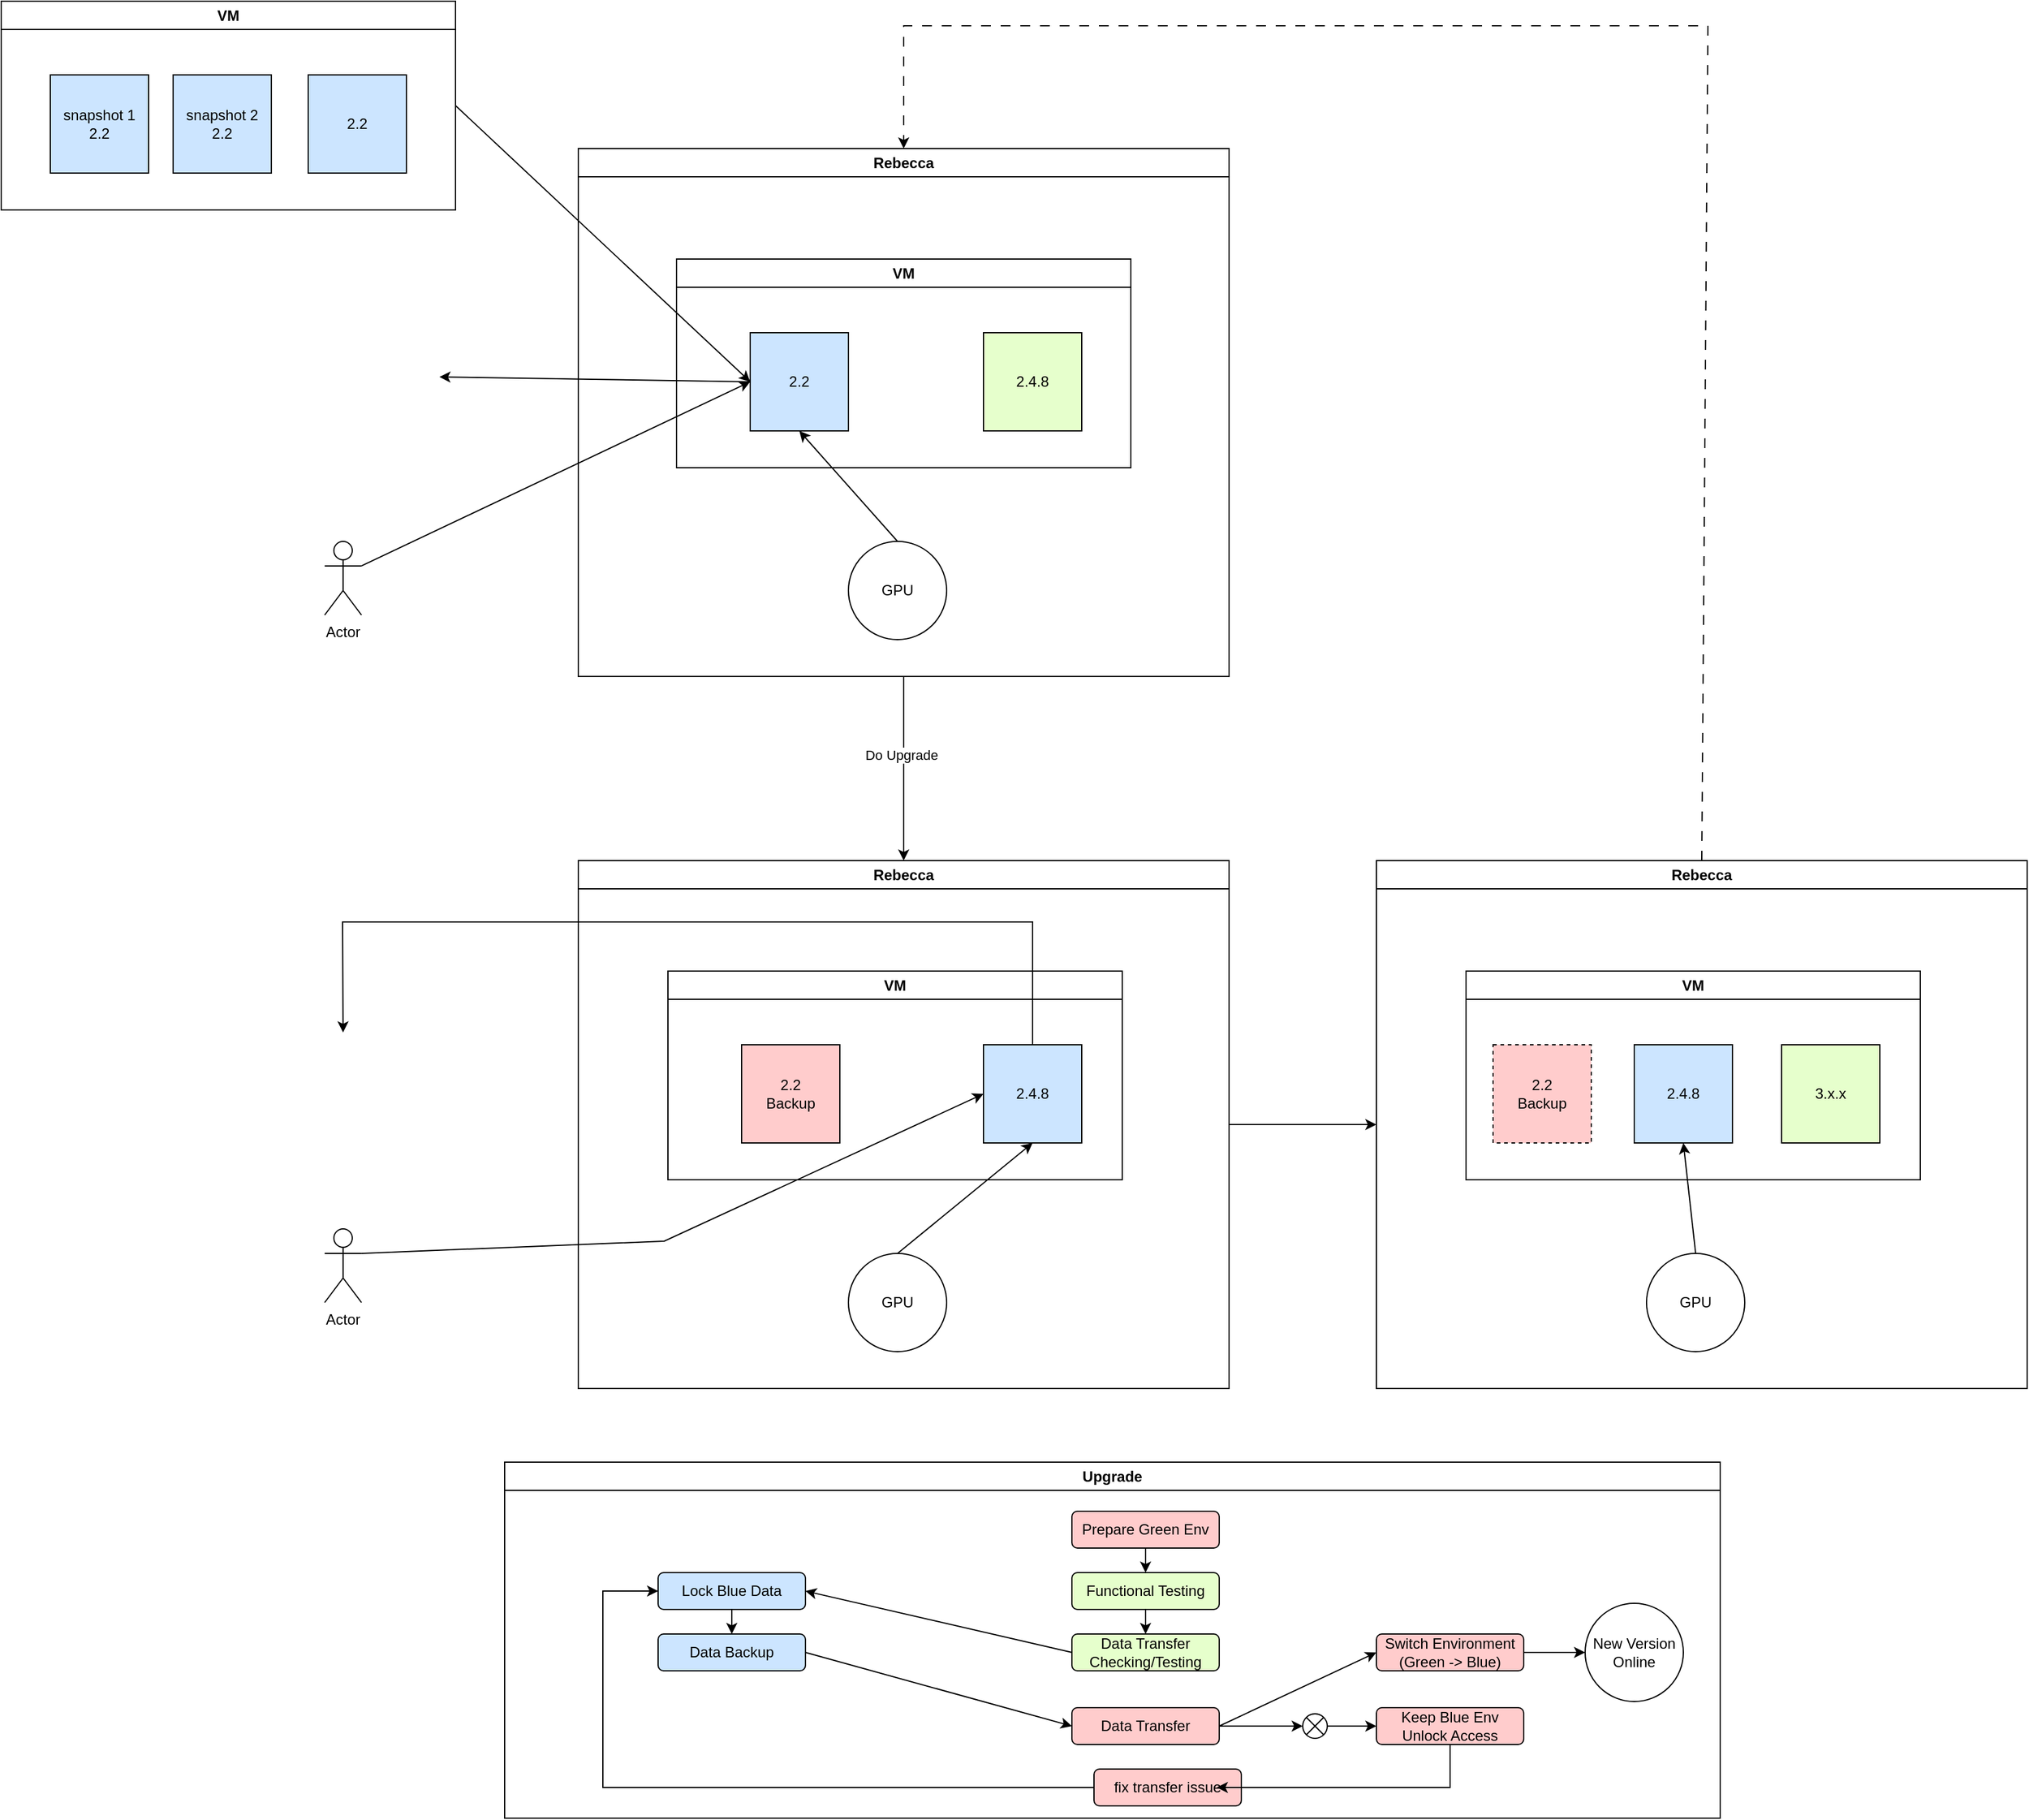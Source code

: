 <mxfile version="21.5.0" type="github">
  <diagram name="Page-1" id="Uf6m5s5soV7Gj-OxLGIB">
    <mxGraphModel dx="2071" dy="720" grid="1" gridSize="10" guides="1" tooltips="1" connect="1" arrows="1" fold="1" page="1" pageScale="1" pageWidth="850" pageHeight="1100" math="0" shadow="0">
      <root>
        <mxCell id="0" />
        <mxCell id="1" parent="0" />
        <mxCell id="lHTlmMKO7MYDzkG5uPYg-1" value="2.2" style="whiteSpace=wrap;html=1;aspect=fixed;fillColor=#CCE5FF;" parent="1" vertex="1">
          <mxGeometry x="380" y="330" width="80" height="80" as="geometry" />
        </mxCell>
        <mxCell id="lHTlmMKO7MYDzkG5uPYg-4" value="VM" style="swimlane;whiteSpace=wrap;html=1;" parent="1" vertex="1">
          <mxGeometry x="320" y="270" width="370" height="170" as="geometry" />
        </mxCell>
        <mxCell id="lHTlmMKO7MYDzkG5uPYg-5" value="Rebecca" style="swimlane;whiteSpace=wrap;html=1;" parent="1" vertex="1">
          <mxGeometry x="240" y="180" width="530" height="430" as="geometry" />
        </mxCell>
        <mxCell id="lHTlmMKO7MYDzkG5uPYg-6" value="GPU" style="ellipse;whiteSpace=wrap;html=1;aspect=fixed;" parent="lHTlmMKO7MYDzkG5uPYg-5" vertex="1">
          <mxGeometry x="220" y="320" width="80" height="80" as="geometry" />
        </mxCell>
        <mxCell id="lHTlmMKO7MYDzkG5uPYg-2" value="2.4.8" style="whiteSpace=wrap;html=1;aspect=fixed;fillColor=#E6FFCC;" parent="lHTlmMKO7MYDzkG5uPYg-5" vertex="1">
          <mxGeometry x="330" y="150" width="80" height="80" as="geometry" />
        </mxCell>
        <mxCell id="lHTlmMKO7MYDzkG5uPYg-7" value="" style="endArrow=classic;html=1;rounded=0;exitX=0.5;exitY=0;exitDx=0;exitDy=0;entryX=0.5;entryY=1;entryDx=0;entryDy=0;" parent="1" source="lHTlmMKO7MYDzkG5uPYg-6" target="lHTlmMKO7MYDzkG5uPYg-1" edge="1">
          <mxGeometry width="50" height="50" relative="1" as="geometry">
            <mxPoint x="400" y="400" as="sourcePoint" />
            <mxPoint x="450" y="350" as="targetPoint" />
          </mxGeometry>
        </mxCell>
        <mxCell id="lHTlmMKO7MYDzkG5uPYg-13" value="" style="shape=image;verticalLabelPosition=bottom;labelBackgroundColor=default;verticalAlign=top;aspect=fixed;imageAspect=0;image=https://www.clipartmax.com/png/middle/195-1955765_amazon-web-services-s3-aws-amazon-web-services.png;" parent="1" vertex="1">
          <mxGeometry x="-10" y="330" width="136.83" height="72" as="geometry" />
        </mxCell>
        <mxCell id="lHTlmMKO7MYDzkG5uPYg-14" value="" style="endArrow=classic;html=1;rounded=0;exitX=0;exitY=0.5;exitDx=0;exitDy=0;entryX=1;entryY=0.5;entryDx=0;entryDy=0;" parent="1" source="lHTlmMKO7MYDzkG5uPYg-1" target="lHTlmMKO7MYDzkG5uPYg-13" edge="1">
          <mxGeometry width="50" height="50" relative="1" as="geometry">
            <mxPoint x="510" y="280" as="sourcePoint" />
            <mxPoint x="560" y="230" as="targetPoint" />
          </mxGeometry>
        </mxCell>
        <mxCell id="lHTlmMKO7MYDzkG5uPYg-21" value="2.2&lt;br&gt;Backup" style="whiteSpace=wrap;html=1;aspect=fixed;fillColor=#FFCCCC;" parent="1" vertex="1">
          <mxGeometry x="373" y="910" width="80" height="80" as="geometry" />
        </mxCell>
        <mxCell id="lHTlmMKO7MYDzkG5uPYg-22" value="VM" style="swimlane;whiteSpace=wrap;html=1;" parent="1" vertex="1">
          <mxGeometry x="313" y="850" width="370" height="170" as="geometry" />
        </mxCell>
        <mxCell id="lHTlmMKO7MYDzkG5uPYg-23" value="Rebecca" style="swimlane;whiteSpace=wrap;html=1;" parent="1" vertex="1">
          <mxGeometry x="240" y="760" width="530" height="430" as="geometry" />
        </mxCell>
        <mxCell id="lHTlmMKO7MYDzkG5uPYg-24" value="GPU" style="ellipse;whiteSpace=wrap;html=1;aspect=fixed;" parent="lHTlmMKO7MYDzkG5uPYg-23" vertex="1">
          <mxGeometry x="220" y="320" width="80" height="80" as="geometry" />
        </mxCell>
        <mxCell id="lHTlmMKO7MYDzkG5uPYg-25" value="2.4.8" style="whiteSpace=wrap;html=1;aspect=fixed;fillColor=#CCE5FF;" parent="lHTlmMKO7MYDzkG5uPYg-23" vertex="1">
          <mxGeometry x="330" y="150" width="80" height="80" as="geometry" />
        </mxCell>
        <mxCell id="lHTlmMKO7MYDzkG5uPYg-26" value="" style="endArrow=classic;html=1;rounded=0;exitX=0.5;exitY=0;exitDx=0;exitDy=0;entryX=0.5;entryY=1;entryDx=0;entryDy=0;" parent="lHTlmMKO7MYDzkG5uPYg-23" source="lHTlmMKO7MYDzkG5uPYg-24" target="lHTlmMKO7MYDzkG5uPYg-25" edge="1">
          <mxGeometry width="50" height="50" relative="1" as="geometry">
            <mxPoint x="153" y="220" as="sourcePoint" />
            <mxPoint x="203" y="170" as="targetPoint" />
          </mxGeometry>
        </mxCell>
        <mxCell id="lHTlmMKO7MYDzkG5uPYg-28" value="" style="shape=image;verticalLabelPosition=bottom;labelBackgroundColor=default;verticalAlign=top;aspect=fixed;imageAspect=0;image=https://www.clipartmax.com/png/middle/195-1955765_amazon-web-services-s3-aws-amazon-web-services.png;" parent="1" vertex="1">
          <mxGeometry x="-20" y="900" width="136.83" height="72" as="geometry" />
        </mxCell>
        <mxCell id="lHTlmMKO7MYDzkG5uPYg-29" value="" style="endArrow=classic;html=1;rounded=0;exitX=0.5;exitY=1;exitDx=0;exitDy=0;entryX=0.5;entryY=0;entryDx=0;entryDy=0;" parent="1" source="lHTlmMKO7MYDzkG5uPYg-5" target="lHTlmMKO7MYDzkG5uPYg-23" edge="1">
          <mxGeometry width="50" height="50" relative="1" as="geometry">
            <mxPoint x="510" y="700" as="sourcePoint" />
            <mxPoint x="560" y="650" as="targetPoint" />
          </mxGeometry>
        </mxCell>
        <mxCell id="lHTlmMKO7MYDzkG5uPYg-30" value="Do Upgrade" style="edgeLabel;html=1;align=center;verticalAlign=middle;resizable=0;points=[];" parent="lHTlmMKO7MYDzkG5uPYg-29" vertex="1" connectable="0">
          <mxGeometry x="-0.151" y="-2" relative="1" as="geometry">
            <mxPoint as="offset" />
          </mxGeometry>
        </mxCell>
        <mxCell id="lHTlmMKO7MYDzkG5uPYg-32" value="" style="endArrow=classic;html=1;rounded=0;exitX=0.5;exitY=0;exitDx=0;exitDy=0;entryX=0.5;entryY=0;entryDx=0;entryDy=0;" parent="1" source="lHTlmMKO7MYDzkG5uPYg-25" target="lHTlmMKO7MYDzkG5uPYg-28" edge="1">
          <mxGeometry width="50" height="50" relative="1" as="geometry">
            <mxPoint x="130" y="950" as="sourcePoint" />
            <mxPoint x="117" y="930" as="targetPoint" />
            <Array as="points">
              <mxPoint x="610" y="810" />
              <mxPoint x="48" y="810" />
            </Array>
          </mxGeometry>
        </mxCell>
        <mxCell id="lHTlmMKO7MYDzkG5uPYg-43" value="VM" style="swimlane;whiteSpace=wrap;html=1;" parent="1" vertex="1">
          <mxGeometry x="963" y="850" width="370" height="170" as="geometry" />
        </mxCell>
        <mxCell id="lHTlmMKO7MYDzkG5uPYg-44" value="Rebecca" style="swimlane;whiteSpace=wrap;html=1;" parent="1" vertex="1">
          <mxGeometry x="890" y="760" width="530" height="430" as="geometry" />
        </mxCell>
        <mxCell id="lHTlmMKO7MYDzkG5uPYg-45" value="GPU" style="ellipse;whiteSpace=wrap;html=1;aspect=fixed;" parent="lHTlmMKO7MYDzkG5uPYg-44" vertex="1">
          <mxGeometry x="220" y="320" width="80" height="80" as="geometry" />
        </mxCell>
        <mxCell id="lHTlmMKO7MYDzkG5uPYg-46" value="2.4.8" style="whiteSpace=wrap;html=1;aspect=fixed;fillColor=#CCE5FF;" parent="lHTlmMKO7MYDzkG5uPYg-44" vertex="1">
          <mxGeometry x="210" y="150" width="80" height="80" as="geometry" />
        </mxCell>
        <mxCell id="lHTlmMKO7MYDzkG5uPYg-47" value="" style="endArrow=classic;html=1;rounded=0;exitX=0.5;exitY=0;exitDx=0;exitDy=0;entryX=0.5;entryY=1;entryDx=0;entryDy=0;" parent="lHTlmMKO7MYDzkG5uPYg-44" source="lHTlmMKO7MYDzkG5uPYg-45" target="lHTlmMKO7MYDzkG5uPYg-46" edge="1">
          <mxGeometry width="50" height="50" relative="1" as="geometry">
            <mxPoint x="153" y="220" as="sourcePoint" />
            <mxPoint x="203" y="170" as="targetPoint" />
          </mxGeometry>
        </mxCell>
        <mxCell id="lHTlmMKO7MYDzkG5uPYg-42" value="2.2&lt;br&gt;Backup" style="whiteSpace=wrap;html=1;aspect=fixed;fillColor=#FFCCCC;dashed=1;" parent="lHTlmMKO7MYDzkG5uPYg-44" vertex="1">
          <mxGeometry x="95" y="150" width="80" height="80" as="geometry" />
        </mxCell>
        <mxCell id="lHTlmMKO7MYDzkG5uPYg-49" value="3.x.x" style="whiteSpace=wrap;html=1;aspect=fixed;fillColor=#E6FFCC;" parent="lHTlmMKO7MYDzkG5uPYg-44" vertex="1">
          <mxGeometry x="330" y="150" width="80" height="80" as="geometry" />
        </mxCell>
        <mxCell id="lHTlmMKO7MYDzkG5uPYg-50" value="" style="endArrow=classic;html=1;rounded=0;exitX=1;exitY=0.5;exitDx=0;exitDy=0;entryX=0;entryY=0.5;entryDx=0;entryDy=0;" parent="1" source="lHTlmMKO7MYDzkG5uPYg-23" target="lHTlmMKO7MYDzkG5uPYg-44" edge="1">
          <mxGeometry width="50" height="50" relative="1" as="geometry">
            <mxPoint x="920" y="900" as="sourcePoint" />
            <mxPoint x="970" y="850" as="targetPoint" />
          </mxGeometry>
        </mxCell>
        <mxCell id="lHTlmMKO7MYDzkG5uPYg-52" value="" style="endArrow=classic;html=1;rounded=0;exitX=0.5;exitY=0;exitDx=0;exitDy=0;entryX=0.5;entryY=0;entryDx=0;entryDy=0;dashed=1;dashPattern=8 8;" parent="1" source="lHTlmMKO7MYDzkG5uPYg-44" target="lHTlmMKO7MYDzkG5uPYg-5" edge="1">
          <mxGeometry width="50" height="50" relative="1" as="geometry">
            <mxPoint x="920" y="640" as="sourcePoint" />
            <mxPoint x="690" y="10" as="targetPoint" />
            <Array as="points">
              <mxPoint x="1160" y="80" />
              <mxPoint x="505" y="80" />
            </Array>
          </mxGeometry>
        </mxCell>
        <mxCell id="lHTlmMKO7MYDzkG5uPYg-55" value="VM" style="swimlane;whiteSpace=wrap;html=1;" parent="1" vertex="1">
          <mxGeometry x="-230" y="60" width="370" height="170" as="geometry" />
        </mxCell>
        <mxCell id="lHTlmMKO7MYDzkG5uPYg-56" value="snapshot 2&lt;br&gt;2.2" style="whiteSpace=wrap;html=1;aspect=fixed;fillColor=#CCE5FF;" parent="lHTlmMKO7MYDzkG5uPYg-55" vertex="1">
          <mxGeometry x="140" y="60" width="80" height="80" as="geometry" />
        </mxCell>
        <mxCell id="lHTlmMKO7MYDzkG5uPYg-57" value="2.2" style="whiteSpace=wrap;html=1;aspect=fixed;fillColor=#CCE5FF;" parent="lHTlmMKO7MYDzkG5uPYg-55" vertex="1">
          <mxGeometry x="250" y="60" width="80" height="80" as="geometry" />
        </mxCell>
        <mxCell id="lHTlmMKO7MYDzkG5uPYg-54" value="snapshot 1&lt;br&gt;2.2" style="whiteSpace=wrap;html=1;aspect=fixed;fillColor=#CCE5FF;" parent="lHTlmMKO7MYDzkG5uPYg-55" vertex="1">
          <mxGeometry x="40" y="60" width="80" height="80" as="geometry" />
        </mxCell>
        <mxCell id="lHTlmMKO7MYDzkG5uPYg-58" value="" style="endArrow=classic;html=1;rounded=0;entryX=0;entryY=0.5;entryDx=0;entryDy=0;exitX=1;exitY=0.5;exitDx=0;exitDy=0;" parent="1" source="lHTlmMKO7MYDzkG5uPYg-55" target="lHTlmMKO7MYDzkG5uPYg-1" edge="1">
          <mxGeometry width="50" height="50" relative="1" as="geometry">
            <mxPoint x="60" y="140" as="sourcePoint" />
            <mxPoint x="660" y="380" as="targetPoint" />
          </mxGeometry>
        </mxCell>
        <mxCell id="lHTlmMKO7MYDzkG5uPYg-60" value="Actor" style="shape=umlActor;verticalLabelPosition=bottom;verticalAlign=top;html=1;outlineConnect=0;" parent="1" vertex="1">
          <mxGeometry x="33.42" y="500" width="30" height="60" as="geometry" />
        </mxCell>
        <mxCell id="lHTlmMKO7MYDzkG5uPYg-62" value="" style="endArrow=classic;html=1;rounded=0;exitX=1;exitY=0.333;exitDx=0;exitDy=0;exitPerimeter=0;entryX=0;entryY=0.5;entryDx=0;entryDy=0;" parent="1" source="lHTlmMKO7MYDzkG5uPYg-60" target="lHTlmMKO7MYDzkG5uPYg-1" edge="1">
          <mxGeometry width="50" height="50" relative="1" as="geometry">
            <mxPoint x="720" y="590" as="sourcePoint" />
            <mxPoint x="770" y="540" as="targetPoint" />
          </mxGeometry>
        </mxCell>
        <mxCell id="lHTlmMKO7MYDzkG5uPYg-63" value="Actor" style="shape=umlActor;verticalLabelPosition=bottom;verticalAlign=top;html=1;outlineConnect=0;" parent="1" vertex="1">
          <mxGeometry x="33.42" y="1060" width="30" height="60" as="geometry" />
        </mxCell>
        <mxCell id="lHTlmMKO7MYDzkG5uPYg-64" value="" style="endArrow=classic;html=1;rounded=0;exitX=1;exitY=0.333;exitDx=0;exitDy=0;exitPerimeter=0;entryX=0;entryY=0.5;entryDx=0;entryDy=0;" parent="1" source="lHTlmMKO7MYDzkG5uPYg-63" target="lHTlmMKO7MYDzkG5uPYg-25" edge="1">
          <mxGeometry width="50" height="50" relative="1" as="geometry">
            <mxPoint x="720" y="1150" as="sourcePoint" />
            <mxPoint x="380" y="930" as="targetPoint" />
            <Array as="points">
              <mxPoint x="310" y="1070" />
            </Array>
          </mxGeometry>
        </mxCell>
        <mxCell id="lHTlmMKO7MYDzkG5uPYg-75" value="Upgrade" style="swimlane;whiteSpace=wrap;html=1;" parent="1" vertex="1">
          <mxGeometry x="180" y="1250" width="990" height="290" as="geometry" />
        </mxCell>
        <mxCell id="lHTlmMKO7MYDzkG5uPYg-70" value="Data Backup" style="rounded=1;whiteSpace=wrap;html=1;fillColor=#CCE5FF;" parent="lHTlmMKO7MYDzkG5uPYg-75" vertex="1">
          <mxGeometry x="125" y="140" width="120" height="30" as="geometry" />
        </mxCell>
        <mxCell id="lHTlmMKO7MYDzkG5uPYg-71" value="Data Transfer" style="rounded=1;whiteSpace=wrap;html=1;fillColor=#FFCCCC;" parent="lHTlmMKO7MYDzkG5uPYg-75" vertex="1">
          <mxGeometry x="462" y="200" width="120" height="30" as="geometry" />
        </mxCell>
        <mxCell id="lHTlmMKO7MYDzkG5uPYg-67" value="Functional Testing" style="rounded=1;whiteSpace=wrap;html=1;fillColor=#E6FFCC;" parent="lHTlmMKO7MYDzkG5uPYg-75" vertex="1">
          <mxGeometry x="462" y="90" width="120" height="30" as="geometry" />
        </mxCell>
        <mxCell id="lHTlmMKO7MYDzkG5uPYg-72" value="Data Transfer Checking/Testing" style="rounded=1;whiteSpace=wrap;html=1;fillColor=#E6FFCC;" parent="lHTlmMKO7MYDzkG5uPYg-75" vertex="1">
          <mxGeometry x="462" y="140" width="120" height="30" as="geometry" />
        </mxCell>
        <mxCell id="lHTlmMKO7MYDzkG5uPYg-73" value="Switch Environment&lt;br&gt;(Green -&amp;gt; Blue)" style="rounded=1;whiteSpace=wrap;html=1;fillColor=#FFCCCC;" parent="lHTlmMKO7MYDzkG5uPYg-75" vertex="1">
          <mxGeometry x="710" y="140" width="120" height="30" as="geometry" />
        </mxCell>
        <mxCell id="lHTlmMKO7MYDzkG5uPYg-78" value="Prepare Green Env" style="rounded=1;whiteSpace=wrap;html=1;fillColor=#FFCCCC;" parent="lHTlmMKO7MYDzkG5uPYg-75" vertex="1">
          <mxGeometry x="462" y="40" width="120" height="30" as="geometry" />
        </mxCell>
        <mxCell id="lHTlmMKO7MYDzkG5uPYg-79" value="" style="endArrow=classic;html=1;rounded=0;exitX=0.5;exitY=1;exitDx=0;exitDy=0;entryX=0.5;entryY=0;entryDx=0;entryDy=0;" parent="lHTlmMKO7MYDzkG5uPYg-75" target="lHTlmMKO7MYDzkG5uPYg-67" edge="1">
          <mxGeometry width="50" height="50" relative="1" as="geometry">
            <mxPoint x="522" y="70" as="sourcePoint" />
            <mxPoint x="535" y="-50" as="targetPoint" />
          </mxGeometry>
        </mxCell>
        <mxCell id="lHTlmMKO7MYDzkG5uPYg-80" value="" style="endArrow=classic;html=1;rounded=0;exitX=0.5;exitY=1;exitDx=0;exitDy=0;entryX=0.5;entryY=0;entryDx=0;entryDy=0;" parent="lHTlmMKO7MYDzkG5uPYg-75" source="lHTlmMKO7MYDzkG5uPYg-67" target="lHTlmMKO7MYDzkG5uPYg-72" edge="1">
          <mxGeometry width="50" height="50" relative="1" as="geometry">
            <mxPoint x="485" as="sourcePoint" />
            <mxPoint x="535" y="-50" as="targetPoint" />
          </mxGeometry>
        </mxCell>
        <mxCell id="lHTlmMKO7MYDzkG5uPYg-81" value="" style="endArrow=classic;html=1;rounded=0;exitX=0.5;exitY=1;exitDx=0;exitDy=0;entryX=0.5;entryY=0;entryDx=0;entryDy=0;" parent="lHTlmMKO7MYDzkG5uPYg-75" source="lHTlmMKO7MYDzkG5uPYg-86" target="lHTlmMKO7MYDzkG5uPYg-70" edge="1">
          <mxGeometry width="50" height="50" relative="1" as="geometry">
            <mxPoint x="485" as="sourcePoint" />
            <mxPoint x="255" y="220" as="targetPoint" />
          </mxGeometry>
        </mxCell>
        <mxCell id="lHTlmMKO7MYDzkG5uPYg-82" value="" style="endArrow=classic;html=1;rounded=0;exitX=1;exitY=0.5;exitDx=0;exitDy=0;entryX=0;entryY=0.5;entryDx=0;entryDy=0;" parent="lHTlmMKO7MYDzkG5uPYg-75" source="lHTlmMKO7MYDzkG5uPYg-71" target="lHTlmMKO7MYDzkG5uPYg-73" edge="1">
          <mxGeometry width="50" height="50" relative="1" as="geometry">
            <mxPoint x="485" as="sourcePoint" />
            <mxPoint x="535" y="-50" as="targetPoint" />
          </mxGeometry>
        </mxCell>
        <mxCell id="lHTlmMKO7MYDzkG5uPYg-86" value="Lock Blue Data" style="rounded=1;whiteSpace=wrap;html=1;fillColor=#CCE5FF;" parent="lHTlmMKO7MYDzkG5uPYg-75" vertex="1">
          <mxGeometry x="125" y="90" width="120" height="30" as="geometry" />
        </mxCell>
        <mxCell id="lHTlmMKO7MYDzkG5uPYg-87" value="" style="endArrow=classic;html=1;rounded=0;exitX=1;exitY=0.5;exitDx=0;exitDy=0;entryX=0;entryY=0.5;entryDx=0;entryDy=0;" parent="lHTlmMKO7MYDzkG5uPYg-75" source="lHTlmMKO7MYDzkG5uPYg-70" target="lHTlmMKO7MYDzkG5uPYg-71" edge="1">
          <mxGeometry width="50" height="50" relative="1" as="geometry">
            <mxPoint x="485" as="sourcePoint" />
            <mxPoint x="535" y="-50" as="targetPoint" />
          </mxGeometry>
        </mxCell>
        <mxCell id="lHTlmMKO7MYDzkG5uPYg-88" value="" style="endArrow=classic;html=1;rounded=0;exitX=0;exitY=0.5;exitDx=0;exitDy=0;entryX=1;entryY=0.5;entryDx=0;entryDy=0;" parent="lHTlmMKO7MYDzkG5uPYg-75" source="lHTlmMKO7MYDzkG5uPYg-72" target="lHTlmMKO7MYDzkG5uPYg-86" edge="1">
          <mxGeometry width="50" height="50" relative="1" as="geometry">
            <mxPoint x="455" y="280" as="sourcePoint" />
            <mxPoint x="505" y="230" as="targetPoint" />
          </mxGeometry>
        </mxCell>
        <mxCell id="lHTlmMKO7MYDzkG5uPYg-85" value="New Version&lt;br&gt;Online" style="ellipse;whiteSpace=wrap;html=1;aspect=fixed;" parent="lHTlmMKO7MYDzkG5uPYg-75" vertex="1">
          <mxGeometry x="880" y="115" width="80" height="80" as="geometry" />
        </mxCell>
        <mxCell id="lHTlmMKO7MYDzkG5uPYg-84" value="" style="endArrow=classic;html=1;rounded=0;exitX=1;exitY=0.5;exitDx=0;exitDy=0;entryX=0;entryY=0.5;entryDx=0;entryDy=0;" parent="lHTlmMKO7MYDzkG5uPYg-75" source="lHTlmMKO7MYDzkG5uPYg-73" target="lHTlmMKO7MYDzkG5uPYg-85" edge="1">
          <mxGeometry width="50" height="50" relative="1" as="geometry">
            <mxPoint x="455" as="sourcePoint" />
            <mxPoint x="870" y="155" as="targetPoint" />
          </mxGeometry>
        </mxCell>
        <mxCell id="kyeg6tZqQeTjIfaj-a7b-1" value="" style="shape=sumEllipse;perimeter=ellipsePerimeter;whiteSpace=wrap;html=1;backgroundOutline=1;" vertex="1" parent="lHTlmMKO7MYDzkG5uPYg-75">
          <mxGeometry x="650" y="205" width="20" height="20" as="geometry" />
        </mxCell>
        <mxCell id="kyeg6tZqQeTjIfaj-a7b-2" value="" style="endArrow=classic;html=1;rounded=0;exitX=1;exitY=0.5;exitDx=0;exitDy=0;entryX=0;entryY=0.5;entryDx=0;entryDy=0;" edge="1" parent="lHTlmMKO7MYDzkG5uPYg-75" source="lHTlmMKO7MYDzkG5uPYg-71" target="kyeg6tZqQeTjIfaj-a7b-1">
          <mxGeometry width="50" height="50" relative="1" as="geometry">
            <mxPoint x="460" y="190" as="sourcePoint" />
            <mxPoint x="510" y="140" as="targetPoint" />
          </mxGeometry>
        </mxCell>
        <mxCell id="kyeg6tZqQeTjIfaj-a7b-5" value="Keep Blue Env&lt;br&gt;Unlock Access" style="rounded=1;whiteSpace=wrap;html=1;fillColor=#FFCCCC;" vertex="1" parent="lHTlmMKO7MYDzkG5uPYg-75">
          <mxGeometry x="710" y="200" width="120" height="30" as="geometry" />
        </mxCell>
        <mxCell id="kyeg6tZqQeTjIfaj-a7b-6" value="" style="endArrow=classic;html=1;rounded=0;exitX=1;exitY=0.5;exitDx=0;exitDy=0;entryX=0;entryY=0.5;entryDx=0;entryDy=0;" edge="1" parent="lHTlmMKO7MYDzkG5uPYg-75" source="kyeg6tZqQeTjIfaj-a7b-1" target="kyeg6tZqQeTjIfaj-a7b-5">
          <mxGeometry width="50" height="50" relative="1" as="geometry">
            <mxPoint x="460" y="190" as="sourcePoint" />
            <mxPoint x="510" y="140" as="targetPoint" />
          </mxGeometry>
        </mxCell>
        <mxCell id="kyeg6tZqQeTjIfaj-a7b-8" value="" style="endArrow=classic;html=1;rounded=0;exitX=0;exitY=0.5;exitDx=0;exitDy=0;entryX=0;entryY=0.5;entryDx=0;entryDy=0;" edge="1" parent="lHTlmMKO7MYDzkG5uPYg-75" source="kyeg6tZqQeTjIfaj-a7b-9" target="lHTlmMKO7MYDzkG5uPYg-86">
          <mxGeometry width="50" height="50" relative="1" as="geometry">
            <mxPoint x="460" y="265" as="sourcePoint" />
            <mxPoint x="80" y="50" as="targetPoint" />
            <Array as="points">
              <mxPoint x="80" y="265" />
              <mxPoint x="80" y="105" />
            </Array>
          </mxGeometry>
        </mxCell>
        <mxCell id="kyeg6tZqQeTjIfaj-a7b-9" value="fix transfer issue" style="rounded=1;whiteSpace=wrap;html=1;fillColor=#FFCCCC;" vertex="1" parent="lHTlmMKO7MYDzkG5uPYg-75">
          <mxGeometry x="480" y="250" width="120" height="30" as="geometry" />
        </mxCell>
        <mxCell id="kyeg6tZqQeTjIfaj-a7b-11" value="" style="endArrow=classic;html=1;rounded=0;exitX=0.5;exitY=1;exitDx=0;exitDy=0;entryX=1;entryY=0.5;entryDx=0;entryDy=0;" edge="1" parent="lHTlmMKO7MYDzkG5uPYg-75" source="kyeg6tZqQeTjIfaj-a7b-5">
          <mxGeometry width="50" height="50" relative="1" as="geometry">
            <mxPoint x="460" y="270" as="sourcePoint" />
            <mxPoint x="580" y="265" as="targetPoint" />
            <Array as="points">
              <mxPoint x="770" y="265" />
            </Array>
          </mxGeometry>
        </mxCell>
      </root>
    </mxGraphModel>
  </diagram>
</mxfile>
